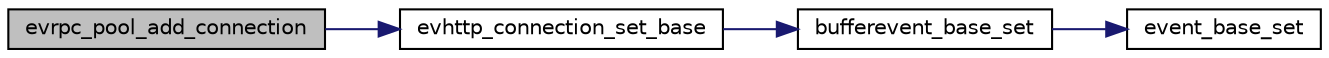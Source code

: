 digraph "evrpc_pool_add_connection"
{
 // LATEX_PDF_SIZE
  edge [fontname="Helvetica",fontsize="10",labelfontname="Helvetica",labelfontsize="10"];
  node [fontname="Helvetica",fontsize="10",shape=record];
  rankdir="LR";
  Node9 [label="evrpc_pool_add_connection",height=0.2,width=0.4,color="black", fillcolor="grey75", style="filled", fontcolor="black",tooltip=" "];
  Node9 -> Node10 [color="midnightblue",fontsize="10",style="solid",fontname="Helvetica"];
  Node10 [label="evhttp_connection_set_base",height=0.2,width=0.4,color="black", fillcolor="white", style="filled",URL="$http__compat_8h.html#a7a3a6de60e64dd0469affb45f267888a",tooltip=" "];
  Node10 -> Node11 [color="midnightblue",fontsize="10",style="solid",fontname="Helvetica"];
  Node11 [label="bufferevent_base_set",height=0.2,width=0.4,color="black", fillcolor="white", style="filled",URL="$bufferevent_8h.html#acb59fdb64642f73a96c84adeb97311cb",tooltip=" "];
  Node11 -> Node12 [color="midnightblue",fontsize="10",style="solid",fontname="Helvetica"];
  Node12 [label="event_base_set",height=0.2,width=0.4,color="black", fillcolor="white", style="filled",URL="$event2_2event_8h.html#ab100e58a411fbc2db2b316ad59169e21",tooltip=" "];
}
